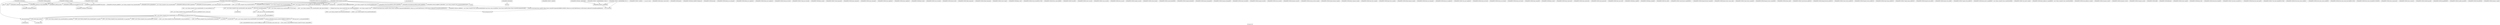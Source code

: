 digraph "Call graph: fix.ll" {
	label="Call graph: fix.ll";

	Node0x5622f2a42700 [shape=record,label="{_ZN9LAMMPS_NS3FixC2EPNS_6LAMMPSEiPPc}"];
	Node0x5622f2a42700 -> Node0x5622f292fd90;
	Node0x5622f2a42700 -> Node0x5622f2931a40;
	Node0x5622f2a42700 -> Node0x5622f2930470;
	Node0x5622f2a42700 -> Node0x5622f29b5030;
	Node0x5622f2a42700 -> Node0x5622f2a42740;
	Node0x5622f2a42700 -> Node0x5622f29a9870;
	Node0x5622f2a42700 -> Node0x5622f2a306b0;
	Node0x5622f2a42700 -> Node0x5622f2a429e0;
	Node0x5622f2a42700 -> Node0x5622f298e110;
	Node0x5622f2a42700 -> Node0x5622f29b2080;
	Node0x5622f292fd90 [shape=record,label="{_ZN9LAMMPS_NS8PointersC2EPNS_6LAMMPSE}"];
	Node0x5622f294fb40 [shape=record,label="{_ZN9LAMMPS_NS5utils8inumericEPKciS2_bPNS_6LAMMPSE}"];
	Node0x5622f29b5030 [shape=record,label="{_ZN9LAMMPS_NS5utils6strdupERKNSt7__cxx1112basic_stringIcSt11char_traitsIcESaIcEEE}"];
	Node0x5622f2931a40 [shape=record,label="{_ZNSaIcEC1Ev}"];
	Node0x5622f2930470 [shape=record,label="{_ZNSt7__cxx1112basic_stringIcSt11char_traitsIcESaIcEEC2IS3_EEPKcRKS3_}"];
	Node0x5622f2930470 -> Node0x5622f29c56b0;
	Node0x5622f2930470 -> Node0x5622f29bf3d0;
	Node0x5622f2930470 -> Node0x5622f2975950;
	Node0x5622f2930470 -> Node0x5622f2931550;
	Node0x5622f2930470 -> Node0x5622f2930b20;
	Node0x5622f2a4fcb0 [shape=record,label="{__gxx_personality_v0}"];
	Node0x5622f2a42740 [shape=record,label="{_ZNSt7__cxx1112basic_stringIcSt11char_traitsIcESaIcEED1Ev}"];
	Node0x5622f29a9870 [shape=record,label="{_ZNSaIcED1Ev}"];
	Node0x5622f298e110 [shape=record,label="{_ZN9LAMMPS_NS5utils5is_idERKNSt7__cxx1112basic_stringIcSt11char_traitsIcESaIcEEE}"];
	Node0x5622f2a429e0 [shape=record,label="{_ZN9LAMMPS_NS5Error3allERKNSt7__cxx1112basic_stringIcSt11char_traitsIcESaIcEEEiS8_}"];
	Node0x5622f29b2080 [shape=record,label="{_ZN9LAMMPS_NS5Group4findERKNSt7__cxx1112basic_stringIcSt11char_traitsIcESaIcEEE}"];
	Node0x5622f2a4fe20 [shape=record,label="{_ZN9LAMMPS_NS3FixD2Ev}"];
	Node0x5622f2a4fe20 -> Node0x5622f2a4fea0;
	Node0x5622f2a4fe20 -> Node0x5622f292ea80;
	Node0x5622f2a4fe20 -> Node0x5622f2a4ff50;
	Node0x5622f2a4fe20 -> Node0x5622f292e9d0;
	Node0x5622f2a4fe20 -> Node0x5622f2a306b0;
	Node0x5622f2a4fea0 [shape=record,label="{_ZdaPv}"];
	Node0x5622f2a4ff50 [shape=record,label="{_ZN9LAMMPS_NS6Memory7destroyIdEEvRPT_}"];
	Node0x5622f2a4ff50 -> Node0x5622f29cae00;
	Node0x5622f292ea80 [shape=record,label="{__clang_call_terminate}"];
	Node0x5622f292ea80 -> Node0x5622f29c8840;
	Node0x5622f292ea80 -> Node0x5622f294b860;
	Node0x5622f29c8840 [shape=record,label="{__cxa_begin_catch}"];
	Node0x5622f294b860 [shape=record,label="{_ZSt9terminatev}"];
	Node0x5622f292e9d0 [shape=record,label="{_ZN9LAMMPS_NS6Memory7destroyIdEEvRPPT_}"];
	Node0x5622f292e9d0 -> Node0x5622f29cae00;
	Node0x5622f2946620 [shape=record,label="{_ZN9LAMMPS_NS3FixD0Ev}"];
	Node0x5622f2946620 -> Node0x5622f294a5e0;
	Node0x5622f294a5e0 [shape=record,label="{llvm.trap}"];
	Node0x5622f294b450 [shape=record,label="{_ZN9LAMMPS_NS3Fix13modify_paramsEiPPc}"];
	Node0x5622f294b450 -> Node0x5622f2931a40;
	Node0x5622f294b450 -> Node0x5622f2930470;
	Node0x5622f294b450 -> Node0x5622f29a9870;
	Node0x5622f294b450 -> Node0x5622f2a42740;
	Node0x5622f294b450 -> Node0x5622f2a429e0;
	Node0x5622f294b450 -> Node0x5622f294fb40;
	Node0x5622f294b450 -> Node0x5622f294c640;
	Node0x5622f294b450 -> Node0x5622f294e8c0;
	Node0x5622f294b450 -> Node0x5622f294d290;
	Node0x5622f294c640 [shape=record,label="{strcmp}"];
	Node0x5622f294d290 [shape=record,label="{_ZN9LAMMPS_NS5utils7logicalEPKciS2_bPNS_6LAMMPSE}"];
	Node0x5622f294e8c0 [shape=record,label="{_ZN9LAMMPS_NS5Error3allIJRPcS3_EEEvRKNSt7__cxx1112basic_stringIcSt11char_traitsIcESaIcEEEiSB_DpOT_}"];
	Node0x5622f294e8c0 -> Node0x5622f29467d0;
	Node0x5622f294e8c0 -> Node0x5622f2951730;
	Node0x5622f294e8c0 -> Node0x5622f2952670;
	Node0x5622f29531f0 [shape=record,label="{_ZN9LAMMPS_NS3Fix12set_moleculeEiiiPdS1_S1_}"];
	Node0x5622f29531f0 -> Node0x5622f2931a40;
	Node0x5622f29531f0 -> Node0x5622f2930470;
	Node0x5622f29531f0 -> Node0x5622f29a9870;
	Node0x5622f29531f0 -> Node0x5622f2a42740;
	Node0x5622f29531f0 -> Node0x5622f2958da0;
	Node0x5622f2958da0 [shape=record,label="{_ZN9LAMMPS_NS5Error3allIJRPcEEEvRKNSt7__cxx1112basic_stringIcSt11char_traitsIcESaIcEEEiSB_DpOT_}"];
	Node0x5622f2958da0 -> Node0x5622f29467d0;
	Node0x5622f2958da0 -> Node0x5622f295df80;
	Node0x5622f2958da0 -> Node0x5622f2952670;
	Node0x5622f2964420 [shape=record,label="{_ZN9LAMMPS_NS3Fix8ev_setupEii}"];
	Node0x5622f2964420 -> Node0x5622f2a4ff50;
	Node0x5622f2964420 -> Node0x5622f2964c10;
	Node0x5622f2964420 -> Node0x5622f292e9d0;
	Node0x5622f2964420 -> Node0x5622f29657c0;
	Node0x5622f2a512a0 [shape=record,label="{_ZN9LAMMPS_NS3Fix7v_tallyEiPd}"];
	Node0x5622f2964c10 [shape=record,label="{_ZN9LAMMPS_NS6Memory6createIdEEPT_RS3_iPKc}"];
	Node0x5622f2964c10 -> Node0x5622f2965840;
	Node0x5622f29657c0 [shape=record,label="{_ZN9LAMMPS_NS6Memory6createIdEEPPT_RS4_iiPKc}"];
	Node0x5622f29657c0 -> Node0x5622f2965840;
	Node0x5622f29661d0 [shape=record,label="{_ZN9LAMMPS_NS3Fix7v_setupEi}"];
	Node0x5622f29661d0 -> Node0x5622f292e9d0;
	Node0x5622f29661d0 -> Node0x5622f29657c0;
	Node0x5622f2966f80 [shape=record,label="{_ZN9LAMMPS_NS3Fix8ev_tallyEiPiddPd}"];
	Node0x5622f2966f80 -> Node0x5622f2967ac0;
	Node0x5622f2967ac0 [shape=record,label="{_ZN9LAMMPS_NS3Fix7v_tallyEiPidPd}"];
	Node0x5622f2967ac0 -> Node0x5622f2968650;
	Node0x5622f2968650 [shape=record,label="{llvm.fmuladd.f64}"];
	Node0x5622f2a50e60 [shape=record,label="{_ZN9LAMMPS_NS3Fix7v_tallyEiPidPdPA3_dS4_S2_}"];
	Node0x5622f2a50e60 -> Node0x5622f2967ac0;
	Node0x5622f2a50e60 -> Node0x5622f2968650;
	Node0x5622f2a51220 [shape=record,label="{_ZN9LAMMPS_NS3Fix7v_tallyEiPidPdiiPA2_iS2_PA3_d}"];
	Node0x5622f2a51220 -> Node0x5622f2967ac0;
	Node0x5622f2a51320 [shape=record,label="{_ZN9LAMMPS_NS3Fix7v_tallyEiid}"];
	Node0x5622f2a513a0 [shape=record,label="{__cxa_pure_virtual}"];
	Node0x5622f2a51450 [shape=record,label="{_ZN9LAMMPS_NS3Fix16post_constructorEv}"];
	Node0x5622f2a514d0 [shape=record,label="{_ZN9LAMMPS_NS3Fix4initEv}"];
	Node0x5622f2a51550 [shape=record,label="{_ZN9LAMMPS_NS3Fix9init_listEiPNS_9NeighListE}"];
	Node0x5622f2a515d0 [shape=record,label="{_ZN9LAMMPS_NS3Fix5setupEi}"];
	Node0x5622f2a51650 [shape=record,label="{_ZN9LAMMPS_NS3Fix18setup_pre_exchangeEv}"];
	Node0x5622f2a516d0 [shape=record,label="{_ZN9LAMMPS_NS3Fix18setup_pre_neighborEv}"];
	Node0x5622f2969790 [shape=record,label="{_ZN9LAMMPS_NS3Fix19setup_post_neighborEv}"];
	Node0x5622f2969f10 [shape=record,label="{_ZN9LAMMPS_NS3Fix15setup_pre_forceEi}"];
	Node0x5622f296a1b0 [shape=record,label="{_ZN9LAMMPS_NS3Fix17setup_pre_reverseEii}"];
	Node0x5622f296ae90 [shape=record,label="{_ZN9LAMMPS_NS3Fix9min_setupEi}"];
	Node0x5622f296b9c0 [shape=record,label="{_ZN9LAMMPS_NS3Fix17initial_integrateEi}"];
	Node0x5622f296d640 [shape=record,label="{_ZN9LAMMPS_NS3Fix14post_integrateEv}"];
	Node0x5622f296f010 [shape=record,label="{_ZN9LAMMPS_NS3Fix12pre_exchangeEv}"];
	Node0x5622f299ce10 [shape=record,label="{_ZN9LAMMPS_NS3Fix12pre_neighborEv}"];
	Node0x5622f2972100 [shape=record,label="{_ZN9LAMMPS_NS3Fix13post_neighborEv}"];
	Node0x5622f2973ca0 [shape=record,label="{_ZN9LAMMPS_NS3Fix9pre_forceEi}"];
	Node0x5622f2974530 [shape=record,label="{_ZN9LAMMPS_NS3Fix11pre_reverseEii}"];
	Node0x5622f2975a60 [shape=record,label="{_ZN9LAMMPS_NS3Fix10post_forceEi}"];
	Node0x5622f2977640 [shape=record,label="{_ZN9LAMMPS_NS3Fix15final_integrateEv}"];
	Node0x5622f2977ed0 [shape=record,label="{_ZN9LAMMPS_NS3Fix15fused_integrateEi}"];
	Node0x5622f2979ba0 [shape=record,label="{_ZN9LAMMPS_NS3Fix11end_of_stepEv}"];
	Node0x5622f297b130 [shape=record,label="{_ZN9LAMMPS_NS3Fix8post_runEv}"];
	Node0x5622f297c6e0 [shape=record,label="{_ZN9LAMMPS_NS3Fix13write_restartEP8_IO_FILE}"];
	Node0x5622f297deb0 [shape=record,label="{_ZN9LAMMPS_NS3Fix18write_restart_fileEPKc}"];
	Node0x5622f297e740 [shape=record,label="{_ZN9LAMMPS_NS3Fix7restartEPc}"];
	Node0x5622f297fc00 [shape=record,label="{_ZN9LAMMPS_NS3Fix11grow_arraysEi}"];
	Node0x5622f2981170 [shape=record,label="{_ZN9LAMMPS_NS3Fix11copy_arraysEiii}"];
	Node0x5622f2982000 [shape=record,label="{_ZN9LAMMPS_NS3Fix10set_arraysEi}"];
	Node0x5622f2982df0 [shape=record,label="{_ZN9LAMMPS_NS3Fix13update_arraysEii}"];
	Node0x5622f29855e0 [shape=record,label="{_ZN9LAMMPS_NS3Fix11clear_bonusEv}"];
	Node0x5622f2986460 [shape=record,label="{_ZN9LAMMPS_NS3Fix11pack_borderEiPiPd}"];
	Node0x5622f29875c0 [shape=record,label="{_ZN9LAMMPS_NS3Fix13unpack_borderEiiPd}"];
	Node0x5622f2988440 [shape=record,label="{_ZN9LAMMPS_NS3Fix13pack_exchangeEiPd}"];
	Node0x5622f2952670 [shape=record,label="{_ZN9LAMMPS_NS5Error4_allERKNSt7__cxx1112basic_stringIcSt11char_traitsIcESaIcEEEiN3fmt6v9_lmp17basic_string_viewIcEENSA_17basic_format_argsINSA_20basic_format_contextINSA_8appenderEcEEEE}"];
	Node0x5622f29467d0 [shape=record,label="{_ZN3fmt6v9_lmp17basic_string_viewIcEC2ISt11char_traitsIcESaIcEEERKNSt7__cxx1112basic_stringIcT_T0_EE}"];
	Node0x5622f29467d0 -> Node0x5622f2a52080;
	Node0x5622f29467d0 -> Node0x5622f2a52130;
	Node0x5622f2989910 [shape=record,label="{_ZN9LAMMPS_NS3Fix15unpack_exchangeEiPd}"];
	Node0x5622f298a1a0 [shape=record,label="{_ZN9LAMMPS_NS3Fix12pack_restartEiPd}"];
	Node0x5622f298c510 [shape=record,label="{_ZN9LAMMPS_NS3Fix14unpack_restartEii}"];
	Node0x5622f298cd40 [shape=record,label="{_ZN9LAMMPS_NS3Fix12size_restartEi}"];
	Node0x5622f298ff20 [shape=record,label="{_ZN9LAMMPS_NS3Fix15maxsize_restartEv}"];
	Node0x5622f29b3c90 [shape=record,label="{_ZN9LAMMPS_NS3Fix21setup_pre_force_respaEii}"];
	Node0x5622f2993b10 [shape=record,label="{_ZN9LAMMPS_NS3Fix23initial_integrate_respaEiii}"];
	Node0x5622f29950b0 [shape=record,label="{_ZN9LAMMPS_NS3Fix20post_integrate_respaEii}"];
	Node0x5622f29b2210 [shape=record,label="{_ZN9LAMMPS_NS3Fix15pre_force_respaEiii}"];
	Node0x5622f29973c0 [shape=record,label="{_ZN9LAMMPS_NS3Fix16post_force_respaEiii}"];
	Node0x5622f299c9a0 [shape=record,label="{_ZN9LAMMPS_NS3Fix21final_integrate_respaEii}"];
	Node0x5622f2a2c250 [shape=record,label="{_ZN9LAMMPS_NS3Fix16min_pre_exchangeEv}"];
	Node0x5622f29b2620 [shape=record,label="{_ZN9LAMMPS_NS3Fix16min_pre_neighborEv}"];
	Node0x5622f29b5330 [shape=record,label="{_ZN9LAMMPS_NS3Fix17min_post_neighborEv}"];
	Node0x5622f29b82a0 [shape=record,label="{_ZN9LAMMPS_NS3Fix13min_pre_forceEi}"];
	Node0x5622f29b9fa0 [shape=record,label="{_ZN9LAMMPS_NS3Fix15min_pre_reverseEii}"];
	Node0x5622f29bd040 [shape=record,label="{_ZN9LAMMPS_NS3Fix14min_post_forceEi}"];
	Node0x5622f29c5a90 [shape=record,label="{_ZN9LAMMPS_NS3Fix10min_energyEPd}"];
	Node0x5622f29cb020 [shape=record,label="{_ZN9LAMMPS_NS3Fix9min_storeEv}"];
	Node0x5622f29d3ca0 [shape=record,label="{_ZN9LAMMPS_NS3Fix14min_clearstoreEv}"];
	Node0x5622f29cc890 [shape=record,label="{_ZN9LAMMPS_NS3Fix13min_pushstoreEv}"];
	Node0x5622f29cdb10 [shape=record,label="{_ZN9LAMMPS_NS3Fix12min_popstoreEv}"];
	Node0x5622f29d0980 [shape=record,label="{_ZN9LAMMPS_NS3Fix13min_reset_refEv}"];
	Node0x5622f29d55c0 [shape=record,label="{_ZN9LAMMPS_NS3Fix8min_stepEdPd}"];
	Node0x5622f29d70f0 [shape=record,label="{_ZN9LAMMPS_NS3Fix9max_alphaEPd}"];
	Node0x5622f29d9470 [shape=record,label="{_ZN9LAMMPS_NS3Fix7min_dofEv}"];
	Node0x5622f29db9f0 [shape=record,label="{_ZN9LAMMPS_NS3Fix17pack_forward_commEiPiPdiS1_}"];
	Node0x5622f29ddad0 [shape=record,label="{_ZN9LAMMPS_NS3Fix19unpack_forward_commEiiPd}"];
	Node0x5622f2a2a050 [shape=record,label="{_ZN9LAMMPS_NS3Fix22pack_reverse_comm_sizeEii}"];
	Node0x5622f2a00a70 [shape=record,label="{_ZN9LAMMPS_NS3Fix17pack_reverse_commEiiPd}"];
	Node0x5622f2a02420 [shape=record,label="{_ZN9LAMMPS_NS3Fix19unpack_reverse_commEiPiPd}"];
	Node0x5622f2a03070 [shape=record,label="{_ZN9LAMMPS_NS3Fix10reset_gridEv}"];
	Node0x5622f2a04d10 [shape=record,label="{_ZN9LAMMPS_NS3Fix17pack_forward_gridEiPviPi}"];
	Node0x5622f2a059e0 [shape=record,label="{_ZN9LAMMPS_NS3Fix19unpack_forward_gridEiPviPi}"];
	Node0x5622f2a07290 [shape=record,label="{_ZN9LAMMPS_NS3Fix17pack_reverse_gridEiPviPi}"];
	Node0x5622f2a07e00 [shape=record,label="{_ZN9LAMMPS_NS3Fix19unpack_reverse_gridEiPviPi}"];
	Node0x5622f2a088e0 [shape=record,label="{_ZN9LAMMPS_NS3Fix15pack_remap_gridEiPviPi}"];
	Node0x5622f2a096e0 [shape=record,label="{_ZN9LAMMPS_NS3Fix17unpack_remap_gridEiPviPi}"];
	Node0x5622f2a0aba0 [shape=record,label="{_ZN9LAMMPS_NS3Fix16unpack_read_gridEiPc}"];
	Node0x5622f2a0c150 [shape=record,label="{_ZN9LAMMPS_NS3Fix15pack_write_gridEiPv}"];
	Node0x5622f2a0d050 [shape=record,label="{_ZN9LAMMPS_NS3Fix17unpack_write_gridEiPvPi}"];
	Node0x5622f2a0e2e0 [shape=record,label="{_ZN9LAMMPS_NS3Fix16get_grid_by_nameERKNSt7__cxx1112basic_stringIcSt11char_traitsIcESaIcEEERi}"];
	Node0x5622f2a0f3b0 [shape=record,label="{_ZN9LAMMPS_NS3Fix17get_grid_by_indexEi}"];
	Node0x5622f2a103b0 [shape=record,label="{_ZN9LAMMPS_NS3Fix20get_griddata_by_nameEiRKNSt7__cxx1112basic_stringIcSt11char_traitsIcESaIcEEERi}"];
	Node0x5622f2a12120 [shape=record,label="{_ZN9LAMMPS_NS3Fix21get_griddata_by_indexEi}"];
	Node0x5622f2a12e40 [shape=record,label="{_ZN9LAMMPS_NS3Fix14compute_scalarEv}"];
	Node0x5622f2a15100 [shape=record,label="{_ZN9LAMMPS_NS3Fix14compute_vectorEi}"];
	Node0x5622f2a163b0 [shape=record,label="{_ZN9LAMMPS_NS3Fix13compute_arrayEii}"];
	Node0x5622f2a178c0 [shape=record,label="{_ZN9LAMMPS_NS3Fix3dofEi}"];
	Node0x5622f2a189d0 [shape=record,label="{_ZN9LAMMPS_NS3Fix6deformEi}"];
	Node0x5622f2a1c0a0 [shape=record,label="{_ZN9LAMMPS_NS3Fix12reset_targetEd}"];
	Node0x5622f2a1d080 [shape=record,label="{_ZN9LAMMPS_NS3Fix8reset_dtEv}"];
	Node0x5622f2a1e190 [shape=record,label="{_ZN9LAMMPS_NS3Fix16read_data_headerEPc}"];
	Node0x5622f2a1ee60 [shape=record,label="{_ZN9LAMMPS_NS3Fix17read_data_sectionEPciS1_i}"];
	Node0x5622f2a20040 [shape=record,label="{_ZN9LAMMPS_NS3Fix20read_data_skip_linesEPc}"];
	Node0x5622f2a20d00 [shape=record,label="{_ZN9LAMMPS_NS3Fix17write_data_headerEP8_IO_FILEi}"];
	Node0x5622f2a217c0 [shape=record,label="{_ZN9LAMMPS_NS3Fix23write_data_section_sizeEiRiS1_}"];
	Node0x5622f2a227e0 [shape=record,label="{_ZN9LAMMPS_NS3Fix23write_data_section_packEiPPd}"];
	Node0x5622f2a23800 [shape=record,label="{_ZN9LAMMPS_NS3Fix26write_data_section_keywordEiP8_IO_FILE}"];
	Node0x5622f2a24880 [shape=record,label="{_ZN9LAMMPS_NS3Fix18write_data_sectionEiP8_IO_FILEiPPdi}"];
	Node0x5622f2a256b0 [shape=record,label="{_ZN9LAMMPS_NS3Fix13zero_momentumEv}"];
	Node0x5622f2a27550 [shape=record,label="{_ZN9LAMMPS_NS3Fix13zero_rotationEv}"];
	Node0x5622f2a291b0 [shape=record,label="{_ZN9LAMMPS_NS3Fix15rebuild_specialEv}"];
	Node0x5622f2a2aa70 [shape=record,label="{_ZN9LAMMPS_NS3Fix5imageERPiRPPd}"];
	Node0x5622f2965000 [shape=record,label="{_ZN9LAMMPS_NS3Fix12modify_paramEiPPc}"];
	Node0x5622f2a2b880 [shape=record,label="{_ZN9LAMMPS_NS3Fix7extractEPKcRi}"];
	Node0x5622f2a2cef0 [shape=record,label="{_ZN9LAMMPS_NS3Fix12memory_usageEv}"];
	Node0x5622f2a306b0 [shape=record,label="{_ZN9LAMMPS_NS8PointersD2Ev}"];
	Node0x5622f2a2dab0 [shape=record,label="{_ZN9LAMMPS_NS8PointersD0Ev}"];
	Node0x5622f2a2dab0 -> Node0x5622f2a306b0;
	Node0x5622f2a2dab0 -> Node0x5622f2a2de00;
	Node0x5622f2a2de00 [shape=record,label="{_ZdlPv}"];
	Node0x5622f29c56b0 [shape=record,label="{_ZNSt7__cxx1112basic_stringIcSt11char_traitsIcESaIcEE13_M_local_dataEv}"];
	Node0x5622f29bf3d0 [shape=record,label="{_ZNSt7__cxx1112basic_stringIcSt11char_traitsIcESaIcEE12_Alloc_hiderC1EPcRKS3_}"];
	Node0x5622f2931550 [shape=record,label="{_ZNSt7__cxx1112basic_stringIcSt11char_traitsIcESaIcEE12_M_constructIPKcEEvT_S8_}"];
	Node0x5622f2931550 -> Node0x5622f2a30020;
	Node0x5622f2975950 [shape=record,label="{_ZNSt11char_traitsIcE6lengthEPKc}"];
	Node0x5622f2975950 -> Node0x5622f2a30e20;
	Node0x5622f2975950 -> Node0x5622f2a2f2f0;
	Node0x5622f2930b20 [shape=record,label="{_ZNSt7__cxx1112basic_stringIcSt11char_traitsIcESaIcEE12_Alloc_hiderD2Ev}"];
	Node0x5622f2930b20 -> Node0x5622f2a2ff10;
	Node0x5622f2a30020 [shape=record,label="{_ZNSt7__cxx1112basic_stringIcSt11char_traitsIcESaIcEE16_M_construct_auxIPKcEEvT_S8_St12__false_type}"];
	Node0x5622f2a30020 -> Node0x5622f2a34070;
	Node0x5622f2a34070 [shape=record,label="{_ZNSt7__cxx1112basic_stringIcSt11char_traitsIcESaIcEE12_M_constructIPKcEEvT_S8_St20forward_iterator_tag}"];
	Node0x5622f2a34070 -> Node0x5622f2a3c310;
	Node0x5622f2a34070 -> Node0x5622f2989e80;
	Node0x5622f2a34070 -> Node0x5622f293d950;
	Node0x5622f2a34070 -> Node0x5622f293bb40;
	Node0x5622f2a34070 -> Node0x5622f293cb70;
	Node0x5622f2a34070 -> Node0x5622f2981dd0;
	Node0x5622f2a34070 -> Node0x5622f2962dd0;
	Node0x5622f2a34070 -> Node0x5622f2a0b570;
	Node0x5622f2a34070 -> Node0x5622f29c8840;
	Node0x5622f2a34070 -> Node0x5622f2a51b80;
	Node0x5622f2a34070 -> Node0x5622f2a51c00;
	Node0x5622f2a34070 -> Node0x5622f2a51c80;
	Node0x5622f2a34070 -> Node0x5622f2a51d00;
	Node0x5622f2a34070 -> Node0x5622f292ea80;
	Node0x5622f2a3c310 [shape=record,label="{_ZN9__gnu_cxx17__is_null_pointerIKcEEbPT_}"];
	Node0x5622f2989e80 [shape=record,label="{_ZSt19__throw_logic_errorPKc}"];
	Node0x5622f293d950 [shape=record,label="{_ZSt8distanceIPKcENSt15iterator_traitsIT_E15difference_typeES3_S3_}"];
	Node0x5622f293d950 -> Node0x5622f2a51d80;
	Node0x5622f293d950 -> Node0x5622f2a51e00;
	Node0x5622f293cb70 [shape=record,label="{_ZNSt7__cxx1112basic_stringIcSt11char_traitsIcESaIcEE7_M_dataEPc}"];
	Node0x5622f293bb40 [shape=record,label="{_ZNSt7__cxx1112basic_stringIcSt11char_traitsIcESaIcEE9_M_createERmm}"];
	Node0x5622f2981dd0 [shape=record,label="{_ZNSt7__cxx1112basic_stringIcSt11char_traitsIcESaIcEE11_M_capacityEm}"];
	Node0x5622f2a0b570 [shape=record,label="{_ZNSt7__cxx1112basic_stringIcSt11char_traitsIcESaIcEE13_S_copy_charsEPcPKcS7_}"];
	Node0x5622f2962dd0 [shape=record,label="{_ZNKSt7__cxx1112basic_stringIcSt11char_traitsIcESaIcEE7_M_dataEv}"];
	Node0x5622f2a51b80 [shape=record,label="{_ZNSt7__cxx1112basic_stringIcSt11char_traitsIcESaIcEE10_M_disposeEv}"];
	Node0x5622f2a51c00 [shape=record,label="{__cxa_rethrow}"];
	Node0x5622f2a51c80 [shape=record,label="{__cxa_end_catch}"];
	Node0x5622f2a51d00 [shape=record,label="{_ZNSt7__cxx1112basic_stringIcSt11char_traitsIcESaIcEE13_M_set_lengthEm}"];
	Node0x5622f2a51e00 [shape=record,label="{_ZSt10__distanceIPKcENSt15iterator_traitsIT_E15difference_typeES3_S3_St26random_access_iterator_tag}"];
	Node0x5622f2a51d80 [shape=record,label="{_ZSt19__iterator_categoryIPKcENSt15iterator_traitsIT_E17iterator_categoryERKS3_}"];
	Node0x5622f2a30e20 [shape=record,label="{_ZN9__gnu_cxx11char_traitsIcE6lengthEPKc}"];
	Node0x5622f2a30e20 -> Node0x5622f2a51f10;
	Node0x5622f2a2f2f0 [shape=record,label="{strlen}"];
	Node0x5622f2a51f10 [shape=record,label="{_ZN9__gnu_cxx11char_traitsIcE2eqERKcS3_}"];
	Node0x5622f2a2ff10 [shape=record,label="{_ZNSaIcED2Ev}"];
	Node0x5622f29cae00 [shape=record,label="{_ZN9LAMMPS_NS6Memory5sfreeEPv}"];
	Node0x5622f2951730 [shape=record,label="{_ZN3fmt6v9_lmp16make_format_argsINS0_20basic_format_contextINS0_8appenderEcEEJRPcS6_EEENS0_16format_arg_storeIT_JDpNSt9remove_cvINSt16remove_referenceIT0_E4typeEE4typeEEEEDpOSB_}"];
	Node0x5622f2951730 -> Node0x5622f2a52210;
	Node0x5622f2a52080 [shape=record,label="{_ZNKSt7__cxx1112basic_stringIcSt11char_traitsIcESaIcEE4dataEv}"];
	Node0x5622f2a52130 [shape=record,label="{_ZNKSt7__cxx1112basic_stringIcSt11char_traitsIcESaIcEE4sizeEv}"];
	Node0x5622f2a52210 [shape=record,label="{llvm.memcpy.p0.p0.i64}"];
	Node0x5622f295df80 [shape=record,label="{_ZN3fmt6v9_lmp16make_format_argsINS0_20basic_format_contextINS0_8appenderEcEEJRPcEEENS0_16format_arg_storeIT_JDpNSt9remove_cvINSt16remove_referenceIT0_E4typeEE4typeEEEEDpOSB_}"];
	Node0x5622f295df80 -> Node0x5622f2a52210;
	Node0x5622f2965840 [shape=record,label="{_ZN9LAMMPS_NS6Memory7smallocElPKc}"];
}
